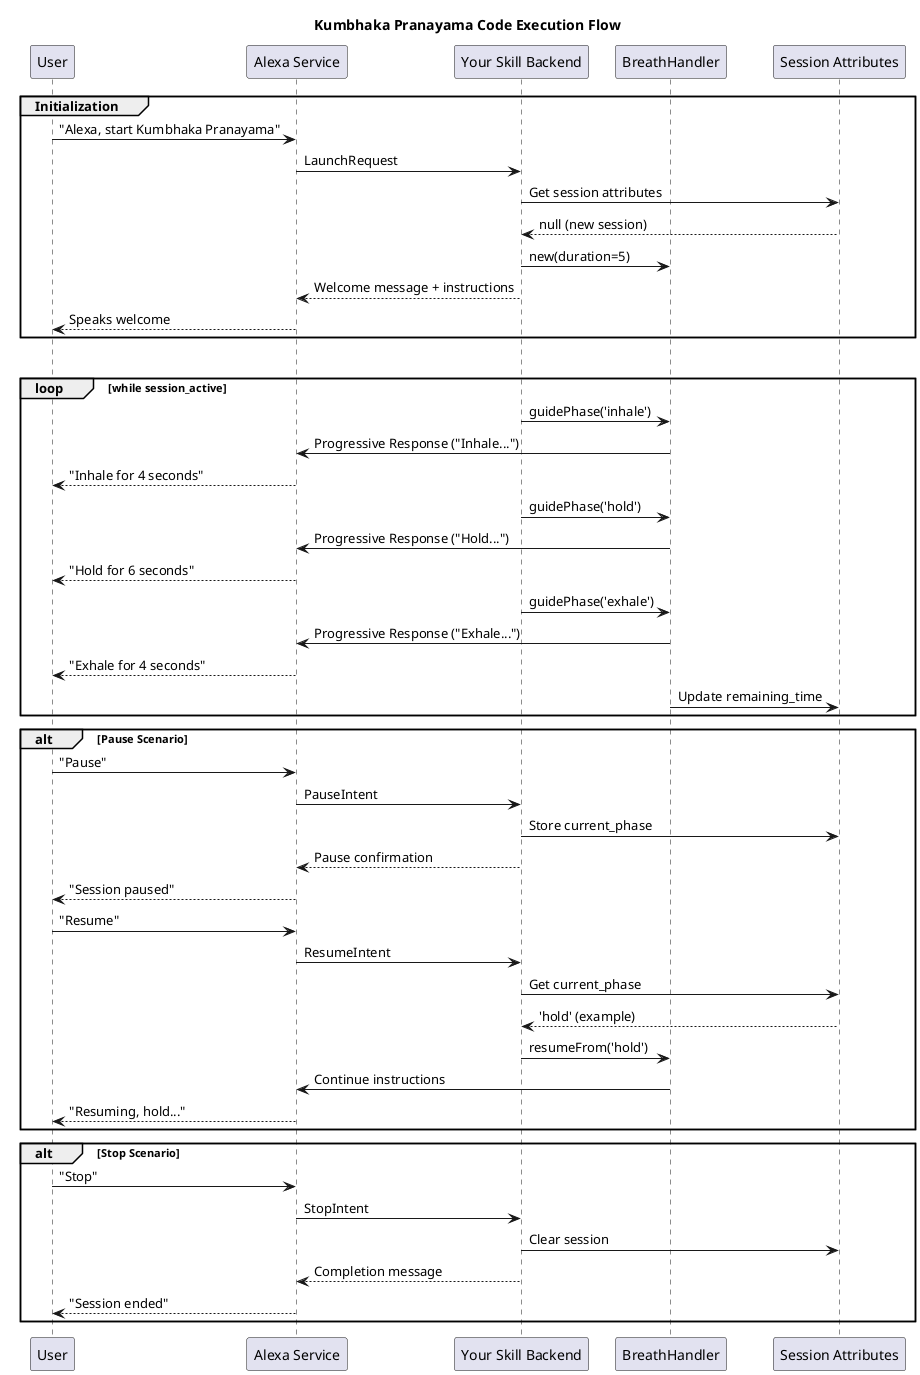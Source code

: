 @startuml AlexaSkillCodeFlow
title Kumbhaka Pranayama Code Execution Flow

participant User as "User"
participant Alexa as "Alexa Service"
participant Skill as "Your Skill Backend"
participant BreathHandler as "BreathHandler"
participant Session as "Session Attributes"

group Initialization
User -> Alexa: "Alexa, start Kumbhaka Pranayama"
Alexa -> Skill: LaunchRequest
Skill -> Session: Get session attributes
Session --> Skill: null (new session)
Skill -> BreathHandler: new(duration=5)
Skill --> Alexa: Welcome message + instructions
Alexa --> User: Speaks welcome
end

group Breathing Cycle Loop
loop while session_active
    Skill -> BreathHandler: guidePhase('inhale')
    BreathHandler -> Alexa: Progressive Response ("Inhale...")
    Alexa --> User: "Inhale for 4 seconds"

    Skill -> BreathHandler: guidePhase('hold')
    BreathHandler -> Alexa: Progressive Response ("Hold...")
    Alexa --> User: "Hold for 6 seconds"

    Skill -> BreathHandler: guidePhase('exhale')
    BreathHandler -> Alexa: Progressive Response ("Exhale...")
    Alexa --> User: "Exhale for 4 seconds"

    BreathHandler -> Session: Update remaining_time
end

alt Pause Scenario
    User -> Alexa: "Pause"
    Alexa -> Skill: PauseIntent
    Skill -> Session: Store current_phase
    Skill --> Alexa: Pause confirmation
    Alexa --> User: "Session paused"

    User -> Alexa: "Resume"
    Alexa -> Skill: ResumeIntent
    Skill -> Session: Get current_phase
    Session --> Skill: 'hold' (example)
    Skill -> BreathHandler: resumeFrom('hold')
    BreathHandler -> Alexa: Continue instructions
    Alexa --> User: "Resuming, hold..."
end

alt Stop Scenario
    User -> Alexa: "Stop"
    Alexa -> Skill: StopIntent
    Skill -> Session: Clear session
    Skill --> Alexa: Completion message
    Alexa --> User: "Session ended"
end

@enduml
